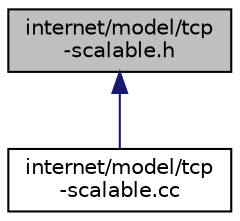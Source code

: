 digraph "internet/model/tcp-scalable.h"
{
  edge [fontname="Helvetica",fontsize="10",labelfontname="Helvetica",labelfontsize="10"];
  node [fontname="Helvetica",fontsize="10",shape=record];
  Node1 [label="internet/model/tcp\l-scalable.h",height=0.2,width=0.4,color="black", fillcolor="grey75", style="filled", fontcolor="black"];
  Node1 -> Node2 [dir="back",color="midnightblue",fontsize="10",style="solid"];
  Node2 [label="internet/model/tcp\l-scalable.cc",height=0.2,width=0.4,color="black", fillcolor="white", style="filled",URL="$d0/dd1/tcp-scalable_8cc.html"];
}
